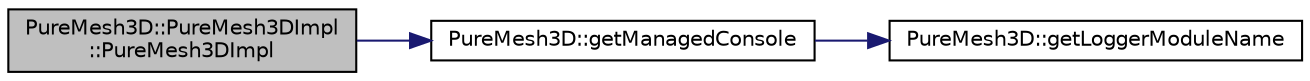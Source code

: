 digraph "PureMesh3D::PureMesh3DImpl::PureMesh3DImpl"
{
 // LATEX_PDF_SIZE
  edge [fontname="Helvetica",fontsize="10",labelfontname="Helvetica",labelfontsize="10"];
  node [fontname="Helvetica",fontsize="10",shape=record];
  rankdir="LR";
  Node1 [label="PureMesh3D::PureMesh3DImpl\l::PureMesh3DImpl",height=0.2,width=0.4,color="black", fillcolor="grey75", style="filled", fontcolor="black",tooltip=" "];
  Node1 -> Node2 [color="midnightblue",fontsize="10",style="solid",fontname="Helvetica"];
  Node2 [label="PureMesh3D::getManagedConsole",height=0.2,width=0.4,color="black", fillcolor="white", style="filled",URL="$class_pure_mesh3_d.html#a47a222f43e75b781feae96c5a844070a",tooltip="Returns access to console preset with logger module name as this class."];
  Node2 -> Node3 [color="midnightblue",fontsize="10",style="solid",fontname="Helvetica"];
  Node3 [label="PureMesh3D::getLoggerModuleName",height=0.2,width=0.4,color="black", fillcolor="white", style="filled",URL="$class_pure_mesh3_d.html#af7342f3dc213b1de5da80545a788bf68",tooltip="Returns the logger module name of this class."];
}
